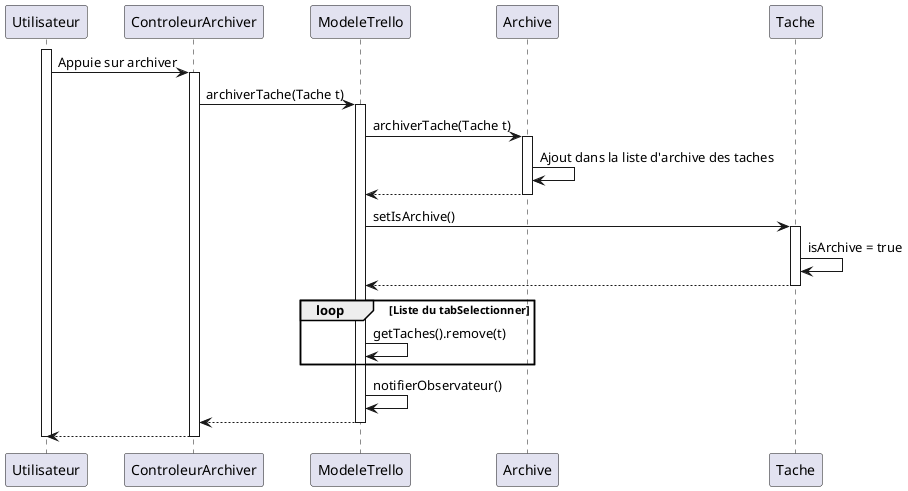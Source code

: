 @startuml

participant Utilisateur as util
participant       ControleurArchiver     as control
participant    ModeleTrello       as mod
participant     Archive       as arch
participant     Tache       as t

activate util
util -> control : Appuie sur archiver
activate control
control -> mod : archiverTache(Tache t)
activate mod
mod -> arch : archiverTache(Tache t)
activate arch
arch -> arch : Ajout dans la liste d'archive des taches
arch --> mod
deactivate arch
mod -> t : setIsArchive()
activate t
t -> t : isArchive = true
t --> mod
deactivate t
loop Liste du tabSelectionner
   mod -> mod: getTaches().remove(t)
end
mod -> mod : notifierObservateur()
mod --> control
deactivate mod
control --> util
deactivate control

deactivate util
@enduml